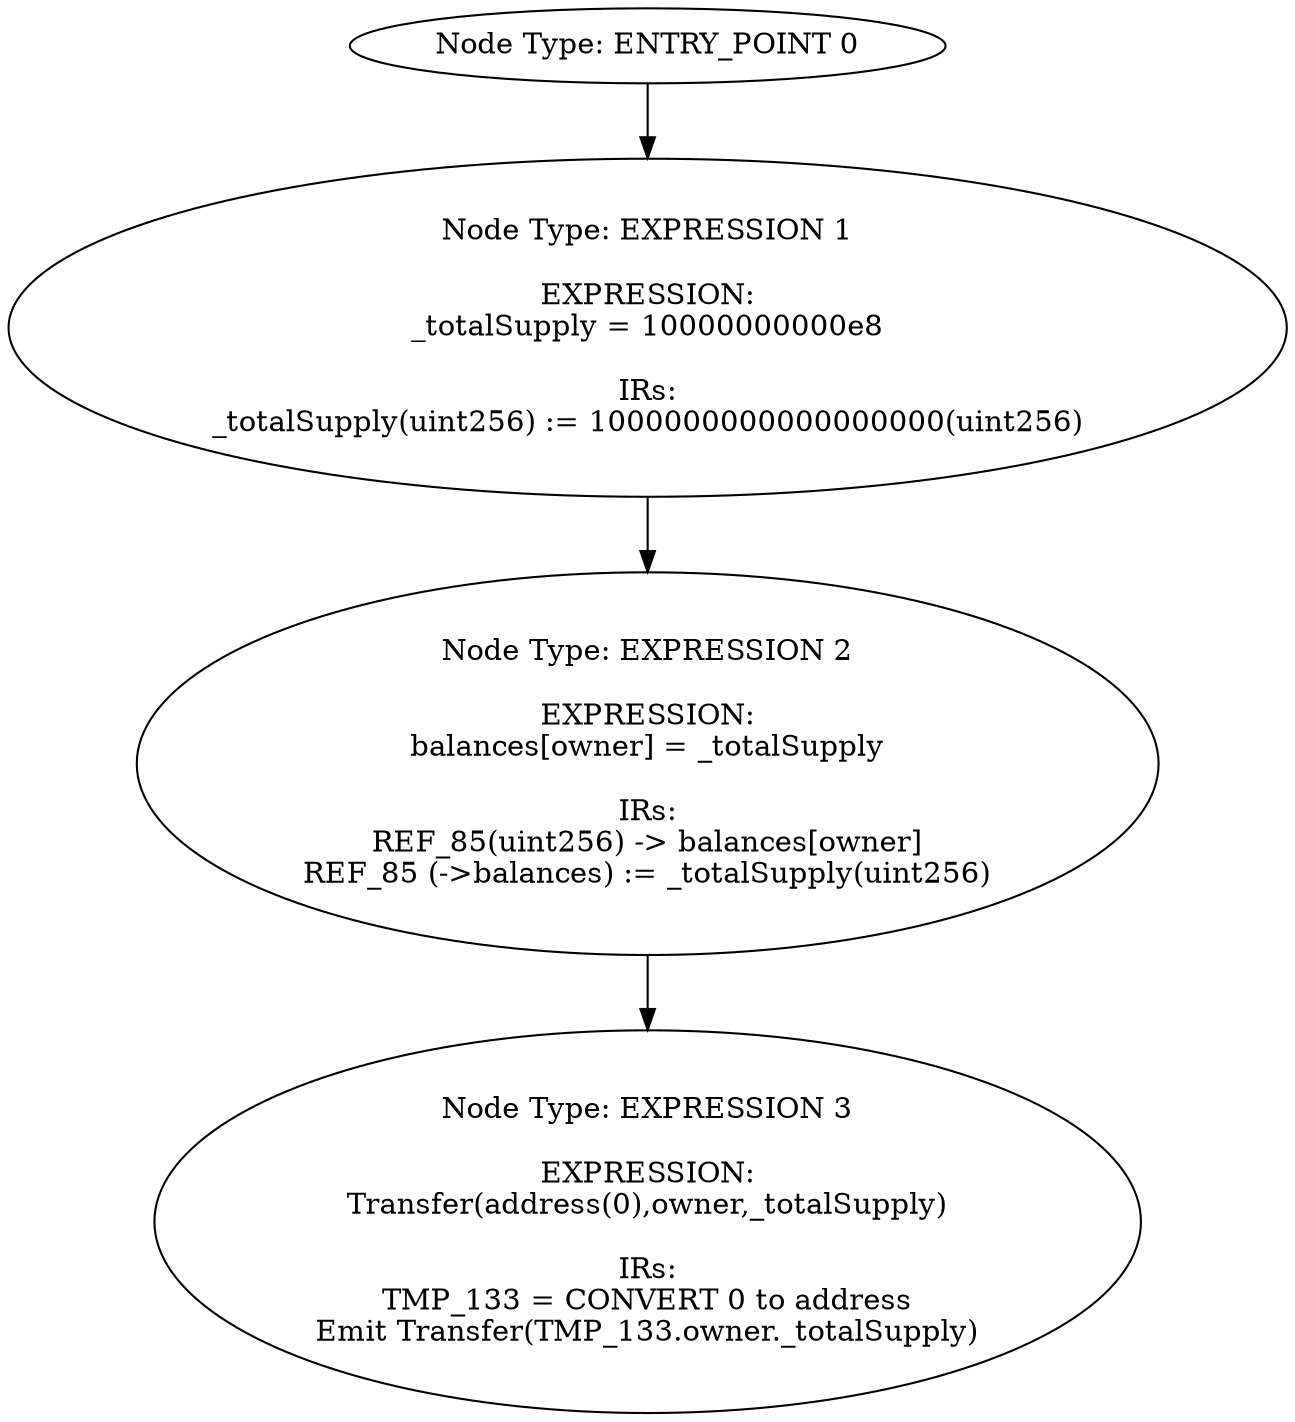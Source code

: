 digraph{
0[label="Node Type: ENTRY_POINT 0
"];
0->1;
1[label="Node Type: EXPRESSION 1

EXPRESSION:
_totalSupply = 10000000000e8

IRs:
_totalSupply(uint256) := 1000000000000000000(uint256)"];
1->2;
2[label="Node Type: EXPRESSION 2

EXPRESSION:
balances[owner] = _totalSupply

IRs:
REF_85(uint256) -> balances[owner]
REF_85 (->balances) := _totalSupply(uint256)"];
2->3;
3[label="Node Type: EXPRESSION 3

EXPRESSION:
Transfer(address(0),owner,_totalSupply)

IRs:
TMP_133 = CONVERT 0 to address
Emit Transfer(TMP_133.owner._totalSupply)"];
}
